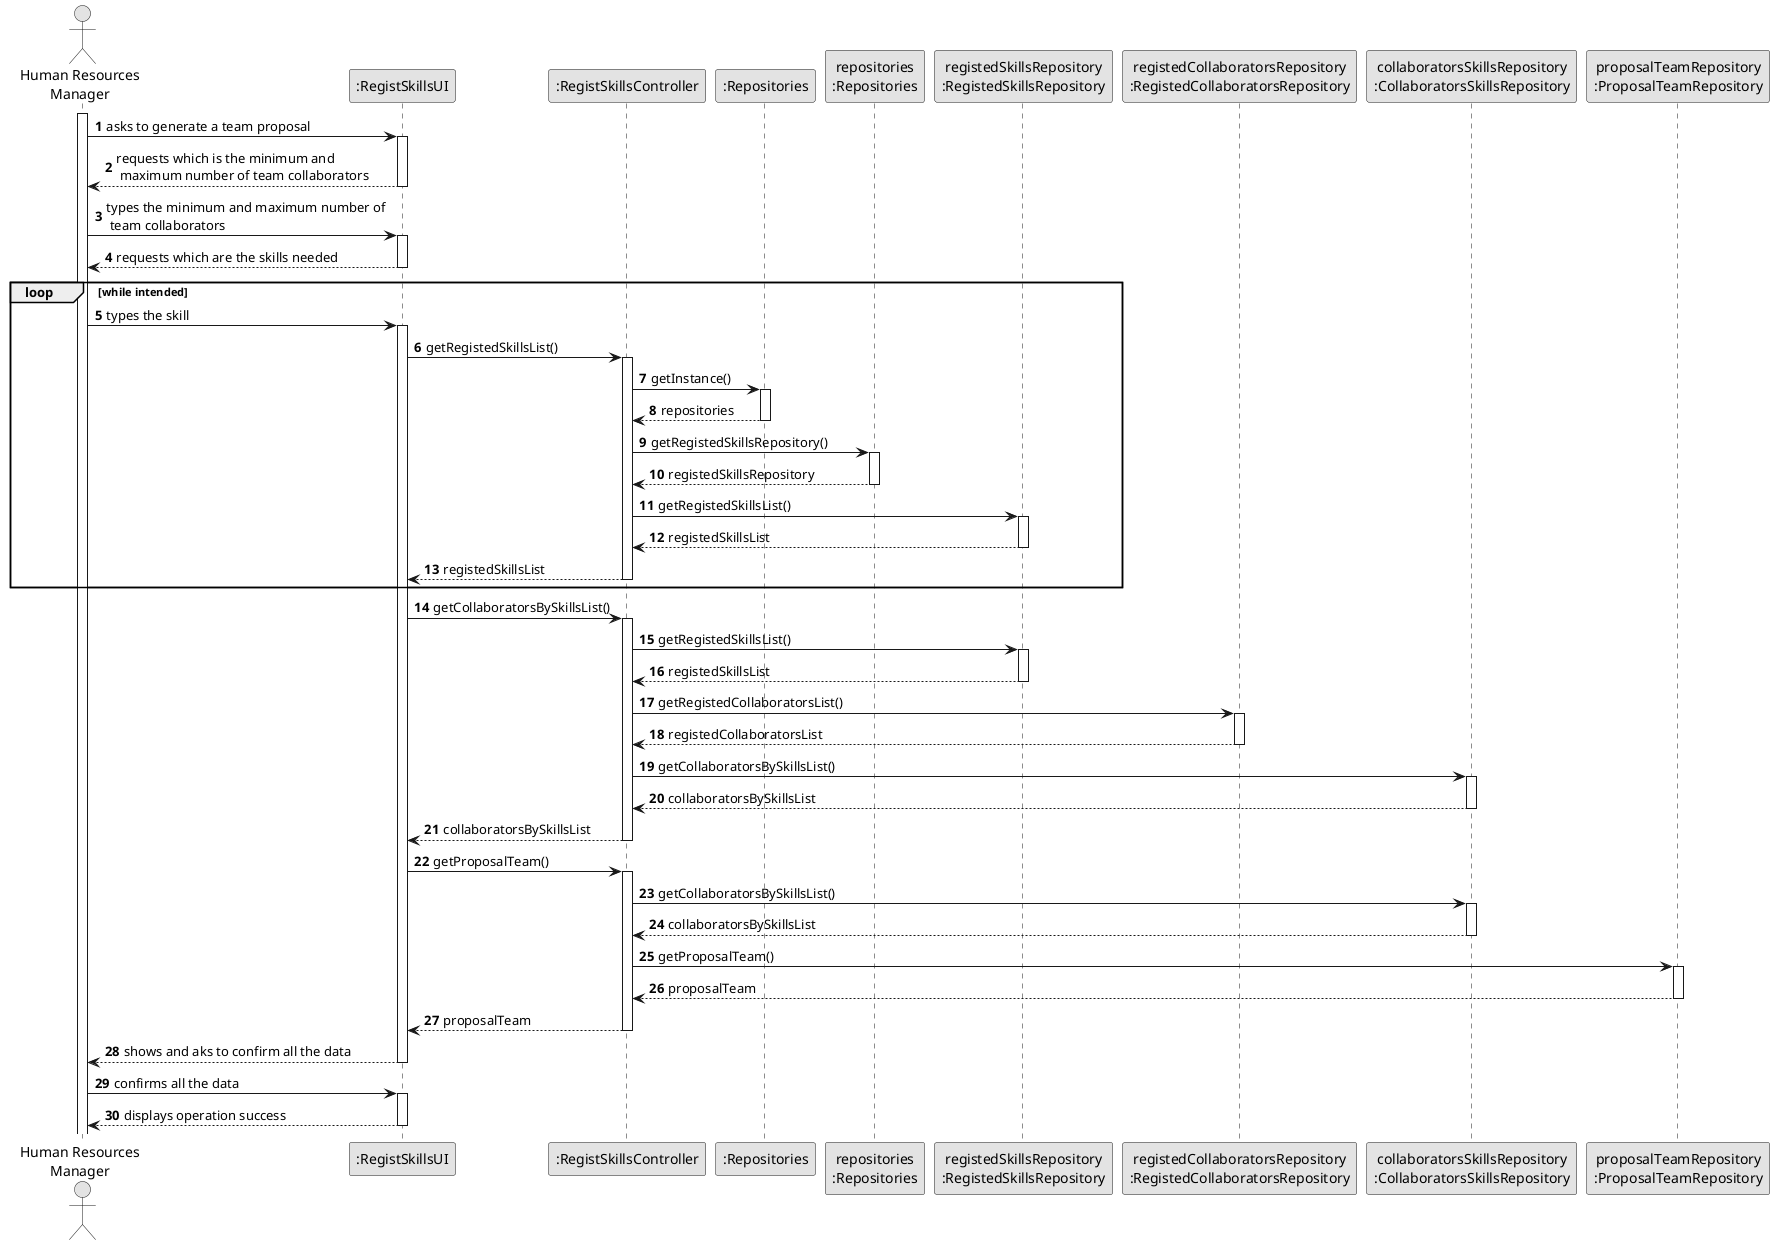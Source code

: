 @startuml
skinparam monochrome true
skinparam packageStyle rectangle
skinparam shadowing false

actor "Human Resources\nManager" as HRM
participant ":RegistSkillsUI" as UI
participant ":RegistSkillsController" as CTRL
participant ":Repositories" as RepositorySingleton
participant "repositories\n:Repositories" as PLAT
participant "registedSkillsRepository\n:RegistedSkillsRepository" as RegistedSkillsRepository
participant "registedCollaboratorsRepository\n:RegistedCollaboratorsRepository" as RegistedCollaboratorsRepository
participant "collaboratorsSkillsRepository\n:CollaboratorsSkillsRepository" as CollaboratorsSkillsRepository
participant "proposalTeamRepository\n:ProposalTeamRepository" as ProposalTeamRepository

autonumber 1

activate HRM

    HRM -> UI : asks to generate a team proposal
        activate UI

    UI --> HRM : requests which is the minimum and\n maximum number of team collaborators
    deactivate UI


    HRM -> UI : types the minimum and maximum number of\n team collaborators
        activate UI

    UI --> HRM : requests which are the skills needed
    deactivate UI

    loop while intended

            HRM -> UI : types the skill
        activate UI

            UI -> CTRL: getRegistedSkillsList()

        activate CTRL

            CTRL -> RepositorySingleton : getInstance()
        activate RepositorySingleton

        RepositorySingleton --> CTRL: repositories
        deactivate RepositorySingleton

            CTRL -> PLAT : getRegistedSkillsRepository()
        activate PLAT

        PLAT --> CTRL: registedSkillsRepository
        deactivate PLAT

            CTRL -> RegistedSkillsRepository : getRegistedSkillsList()
        activate RegistedSkillsRepository

        RegistedSkillsRepository --> CTRL : registedSkillsList
        deactivate RegistedSkillsRepository

        CTRL --> UI : registedSkillsList
        deactivate CTRL

    deactivate CTRL
    end

    UI -> CTRL: getCollaboratorsBySkillsList()

    activate CTRL

    CTRL -> RegistedSkillsRepository : getRegistedSkillsList()
    activate RegistedSkillsRepository

        RegistedSkillsRepository --> CTRL : registedSkillsList
    deactivate RegistedSkillsRepository

    CTRL -> RegistedCollaboratorsRepository : getRegistedCollaboratorsList()
        activate RegistedCollaboratorsRepository

        RegistedCollaboratorsRepository --> CTRL: registedCollaboratorsList
        deactivate RegistedCollaboratorsRepository

        CTRL -> CollaboratorsSkillsRepository : getCollaboratorsBySkillsList()
    activate CollaboratorsSkillsRepository

    CollaboratorsSkillsRepository --> CTRL : collaboratorsBySkillsList
    deactivate CollaboratorsSkillsRepository

    CTRL --> UI : collaboratorsBySkillsList
    deactivate CTRL

    UI -> CTRL: getProposalTeam()

    activate CTRL

        CTRL -> CollaboratorsSkillsRepository : getCollaboratorsBySkillsList()
    activate CollaboratorsSkillsRepository

    CollaboratorsSkillsRepository --> CTRL: collaboratorsBySkillsList
    deactivate CollaboratorsSkillsRepository

        CTRL -> ProposalTeamRepository : getProposalTeam()
    activate ProposalTeamRepository

    ProposalTeamRepository --> CTRL : proposalTeam
    deactivate ProposalTeamRepository

    CTRL --> UI : proposalTeam
    deactivate CTRL


    UI --> HRM : shows and aks to confirm all the data
    deactivate UI

    HRM -> UI : confirms all the data
    activate UI

    UI --> HRM : displays operation success
    deactivate UI


@enduml

